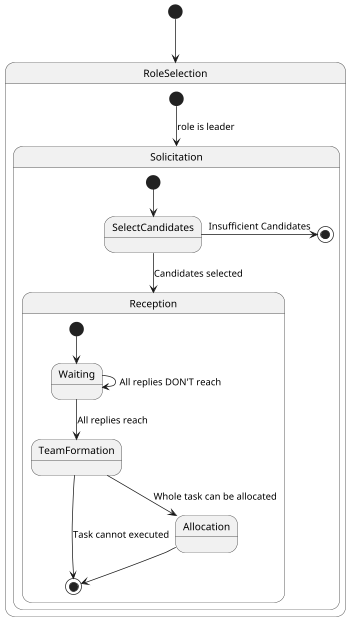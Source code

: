 @startuml
scale 350 width
[*] --> RoleSelection

state RoleSelection {
  [*] --> Solicitation : role is leader
}

state Solicitation{
    [*] -down-> SelectCandidates
    SelectCandidates --> Reception : Candidates selected
    SelectCandidates -> [*]  : Insufficient Candidates
}

state Reception{
    [*] -down-> Waiting
    Waiting -down-> TeamFormation: All replies reach
    Waiting -> Waiting: All replies DON'T reach
    TeamFormation -down-> Allocation: Whole task can be allocated
    TeamFormation -right-> [*]: Task cannot executed
    Allocation --> [*]
}


@enduml